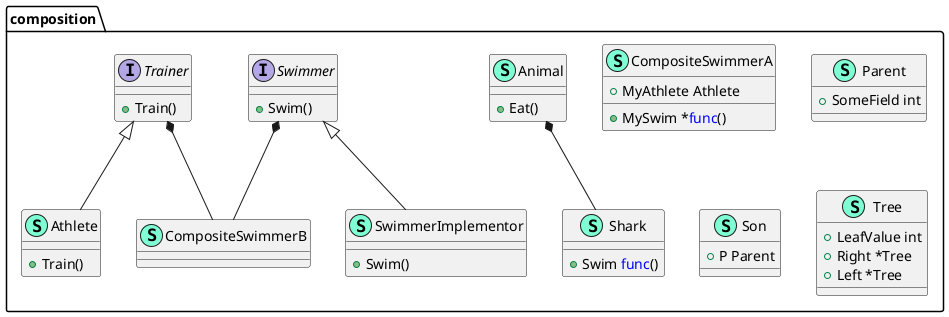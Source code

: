@startuml
namespace composition {
    class Animal << (S,Aquamarine) >> {
        + Eat() 

    }
    class Athlete << (S,Aquamarine) >> {
        + Train() 

    }
    class CompositeSwimmerA << (S,Aquamarine) >> {
        + MyAthlete Athlete
        + MySwim *<font color=blue>func</font>() 

    }
    class CompositeSwimmerB << (S,Aquamarine) >> {
    }
    class Parent << (S,Aquamarine) >> {
        + SomeField int

    }
    class Shark << (S,Aquamarine) >> {
        + Swim <font color=blue>func</font>() 

    }
    class Son << (S,Aquamarine) >> {
        + P Parent

    }
    interface Swimmer  {
        + Swim() 

    }
    class SwimmerImplementor << (S,Aquamarine) >> {
        + Swim() 

    }
    interface Trainer  {
        + Train() 

    }
    class Tree << (S,Aquamarine) >> {
        + LeafValue int
        + Right *Tree
        + Left *Tree

    }
}
"composition.Swimmer" *-- "composition.CompositeSwimmerB"
"composition.Trainer" *-- "composition.CompositeSwimmerB"
"composition.Animal" *-- "composition.Shark"

"composition.Trainer" <|-- "composition.Athlete"
"composition.Swimmer" <|-- "composition.SwimmerImplementor"

@enduml
